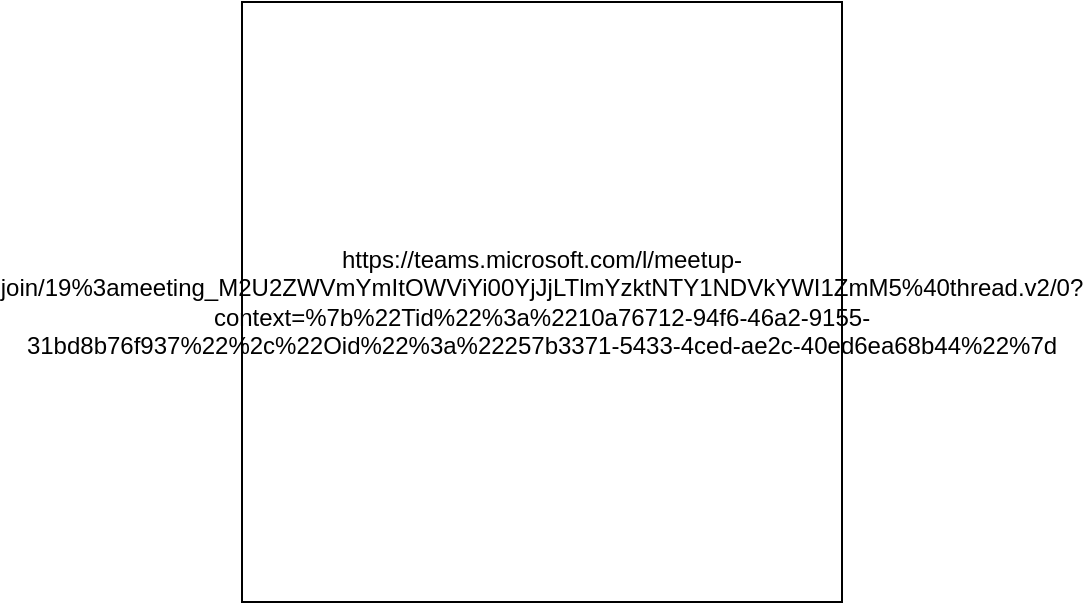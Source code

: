 <mxfile version="28.0.7">
  <diagram name="Página-1" id="LPzA1EdKOrGCX12UJips">
    <mxGraphModel dx="1426" dy="733" grid="1" gridSize="10" guides="1" tooltips="1" connect="1" arrows="1" fold="1" page="1" pageScale="1" pageWidth="827" pageHeight="1169" math="0" shadow="0">
      <root>
        <mxCell id="0" />
        <mxCell id="1" parent="0" />
        <mxCell id="sPbjKGvhv6Vsv670f3T3-1" value="&lt;div&gt;https://teams.microsoft.com/l/meetup-join/19%3ameeting_M2U2ZWVmYmItOWViYi00YjJjLTlmYzktNTY1NDVkYWI1ZmM5%40thread.v2/0?context=%7b%22Tid%22%3a%2210a76712-94f6-46a2-9155-31bd8b76f937%22%2c%22Oid%22%3a%22257b3371-5433-4ced-ae2c-40ed6ea68b44%22%7d&lt;/div&gt;" style="whiteSpace=wrap;html=1;aspect=fixed;" parent="1" vertex="1">
          <mxGeometry x="240" y="420" width="300" height="300" as="geometry" />
        </mxCell>
      </root>
    </mxGraphModel>
  </diagram>
</mxfile>
